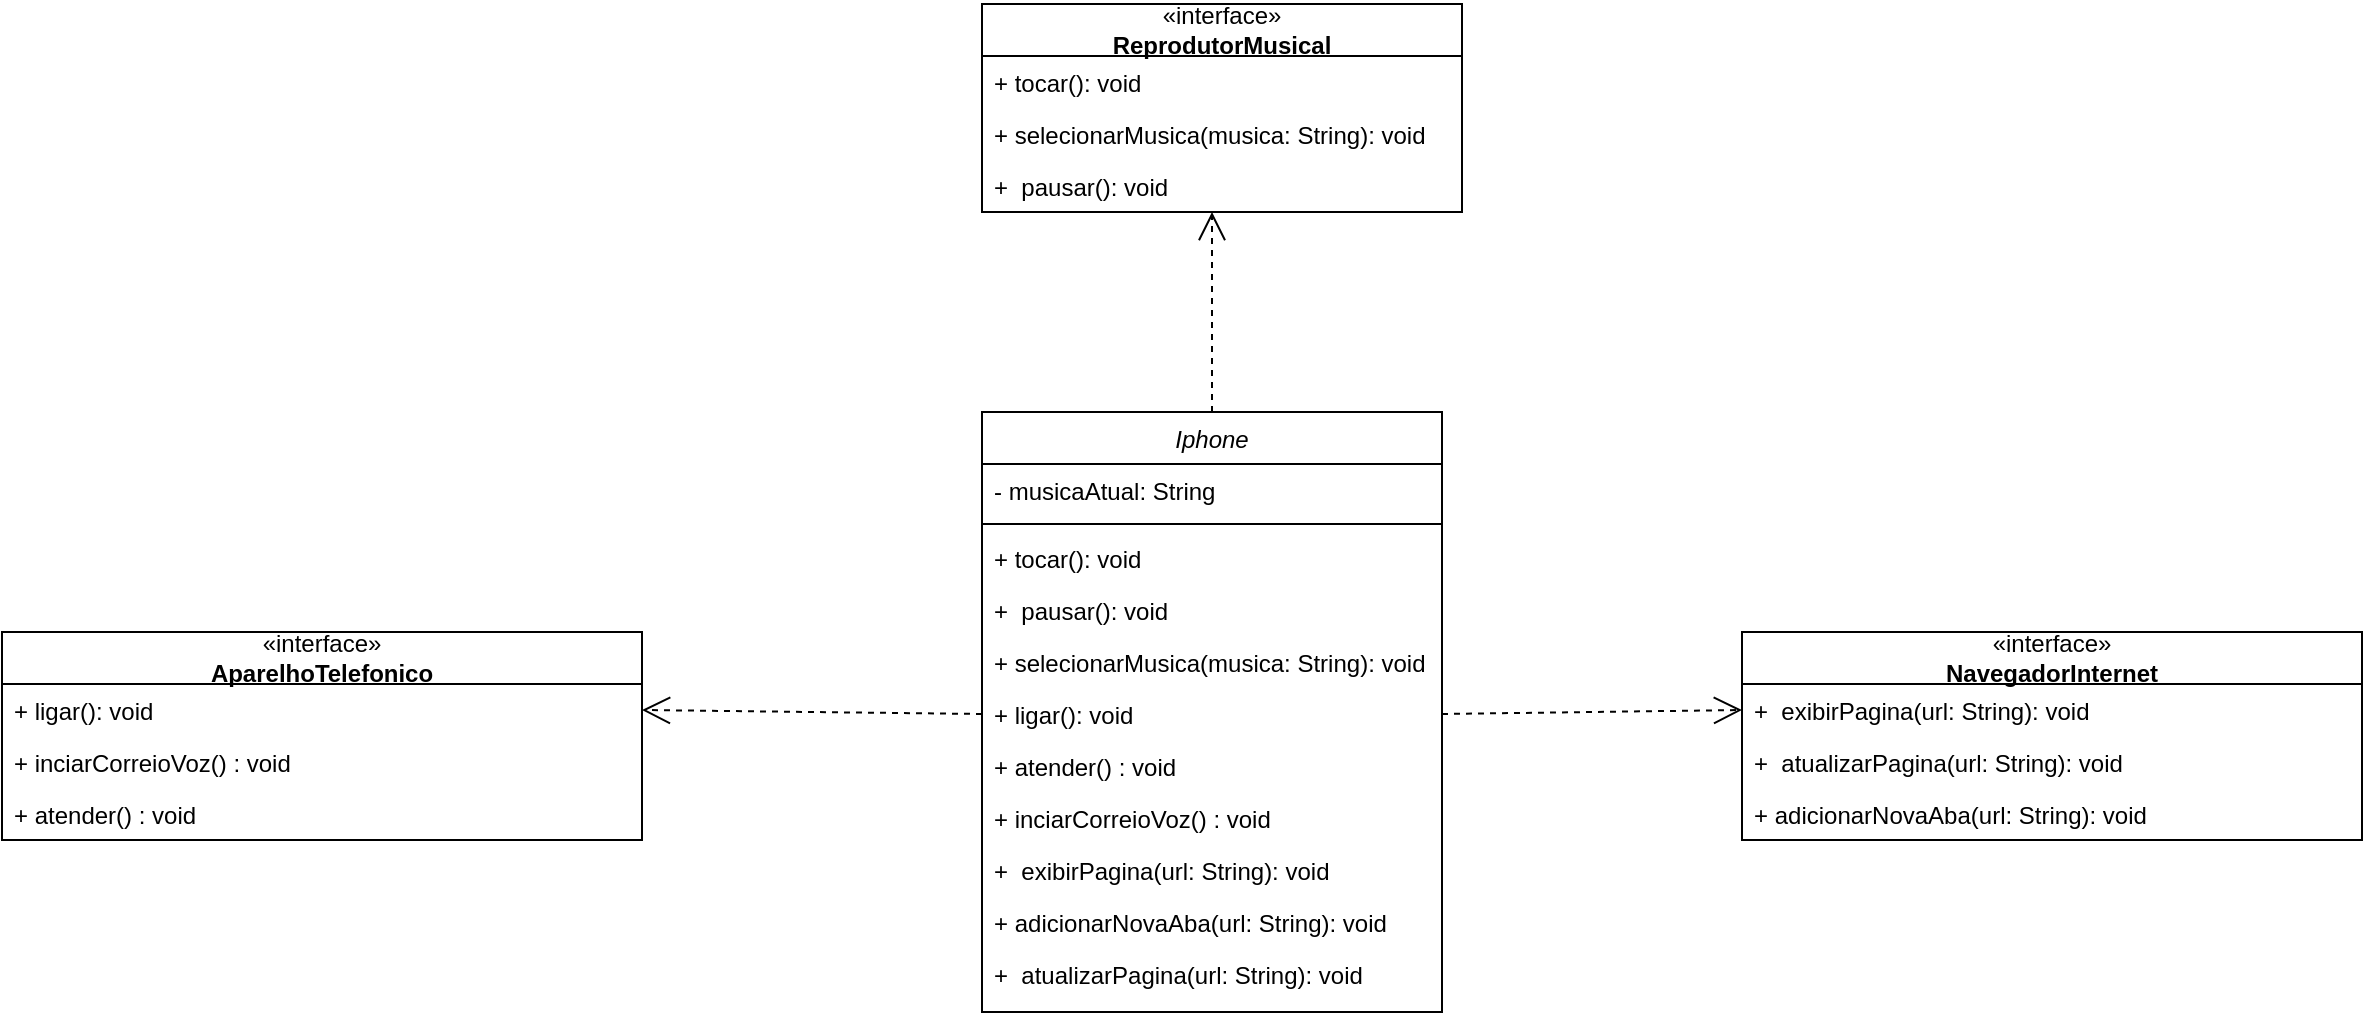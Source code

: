 <mxfile version="21.6.5" type="device">
  <diagram id="C5RBs43oDa-KdzZeNtuy" name="Page-1">
    <mxGraphModel dx="1717" dy="1497" grid="1" gridSize="10" guides="1" tooltips="1" connect="1" arrows="1" fold="1" page="1" pageScale="1" pageWidth="827" pageHeight="1169" math="0" shadow="0">
      <root>
        <mxCell id="WIyWlLk6GJQsqaUBKTNV-0" />
        <mxCell id="WIyWlLk6GJQsqaUBKTNV-1" parent="WIyWlLk6GJQsqaUBKTNV-0" />
        <mxCell id="zkfFHV4jXpPFQw0GAbJ--0" value="Iphone" style="swimlane;fontStyle=2;align=center;verticalAlign=top;childLayout=stackLayout;horizontal=1;startSize=26;horizontalStack=0;resizeParent=1;resizeLast=0;collapsible=1;marginBottom=0;rounded=0;shadow=0;strokeWidth=1;" parent="WIyWlLk6GJQsqaUBKTNV-1" vertex="1">
          <mxGeometry x="260" y="100" width="230" height="300" as="geometry">
            <mxRectangle x="230" y="140" width="160" height="26" as="alternateBounds" />
          </mxGeometry>
        </mxCell>
        <mxCell id="zkfFHV4jXpPFQw0GAbJ--1" value="- musicaAtual: String    " style="text;align=left;verticalAlign=top;spacingLeft=4;spacingRight=4;overflow=hidden;rotatable=0;points=[[0,0.5],[1,0.5]];portConstraint=eastwest;" parent="zkfFHV4jXpPFQw0GAbJ--0" vertex="1">
          <mxGeometry y="26" width="230" height="26" as="geometry" />
        </mxCell>
        <mxCell id="zkfFHV4jXpPFQw0GAbJ--4" value="" style="line;html=1;strokeWidth=1;align=left;verticalAlign=middle;spacingTop=-1;spacingLeft=3;spacingRight=3;rotatable=0;labelPosition=right;points=[];portConstraint=eastwest;" parent="zkfFHV4jXpPFQw0GAbJ--0" vertex="1">
          <mxGeometry y="52" width="230" height="8" as="geometry" />
        </mxCell>
        <mxCell id="zkfFHV4jXpPFQw0GAbJ--5" value="+ tocar(): void    " style="text;align=left;verticalAlign=top;spacingLeft=4;spacingRight=4;overflow=hidden;rotatable=0;points=[[0,0.5],[1,0.5]];portConstraint=eastwest;" parent="zkfFHV4jXpPFQw0GAbJ--0" vertex="1">
          <mxGeometry y="60" width="230" height="26" as="geometry" />
        </mxCell>
        <mxCell id="msOlOkOlHdrk3_1FL8oj-1" value="+  pausar(): void    " style="text;align=left;verticalAlign=top;spacingLeft=4;spacingRight=4;overflow=hidden;rotatable=0;points=[[0,0.5],[1,0.5]];portConstraint=eastwest;" vertex="1" parent="zkfFHV4jXpPFQw0GAbJ--0">
          <mxGeometry y="86" width="230" height="26" as="geometry" />
        </mxCell>
        <mxCell id="msOlOkOlHdrk3_1FL8oj-2" value="+ selecionarMusica(musica: String): void" style="text;align=left;verticalAlign=top;spacingLeft=4;spacingRight=4;overflow=hidden;rotatable=0;points=[[0,0.5],[1,0.5]];portConstraint=eastwest;" vertex="1" parent="zkfFHV4jXpPFQw0GAbJ--0">
          <mxGeometry y="112" width="230" height="26" as="geometry" />
        </mxCell>
        <mxCell id="msOlOkOlHdrk3_1FL8oj-3" value="+ ligar(): void&#xa;    " style="text;align=left;verticalAlign=top;spacingLeft=4;spacingRight=4;overflow=hidden;rotatable=0;points=[[0,0.5],[1,0.5]];portConstraint=eastwest;" vertex="1" parent="zkfFHV4jXpPFQw0GAbJ--0">
          <mxGeometry y="138" width="230" height="26" as="geometry" />
        </mxCell>
        <mxCell id="msOlOkOlHdrk3_1FL8oj-4" value="+ atender() : void&#xa;   " style="text;align=left;verticalAlign=top;spacingLeft=4;spacingRight=4;overflow=hidden;rotatable=0;points=[[0,0.5],[1,0.5]];portConstraint=eastwest;" vertex="1" parent="zkfFHV4jXpPFQw0GAbJ--0">
          <mxGeometry y="164" width="230" height="26" as="geometry" />
        </mxCell>
        <mxCell id="msOlOkOlHdrk3_1FL8oj-5" value="+ inciarCorreioVoz() : void&#xa;  " style="text;align=left;verticalAlign=top;spacingLeft=4;spacingRight=4;overflow=hidden;rotatable=0;points=[[0,0.5],[1,0.5]];portConstraint=eastwest;" vertex="1" parent="zkfFHV4jXpPFQw0GAbJ--0">
          <mxGeometry y="190" width="230" height="26" as="geometry" />
        </mxCell>
        <mxCell id="msOlOkOlHdrk3_1FL8oj-6" value="+  exibirPagina(url: String): void&#xa;    " style="text;align=left;verticalAlign=top;spacingLeft=4;spacingRight=4;overflow=hidden;rotatable=0;points=[[0,0.5],[1,0.5]];portConstraint=eastwest;" vertex="1" parent="zkfFHV4jXpPFQw0GAbJ--0">
          <mxGeometry y="216" width="230" height="26" as="geometry" />
        </mxCell>
        <mxCell id="msOlOkOlHdrk3_1FL8oj-7" value="+ adicionarNovaAba(url: String): void&#xa;    " style="text;align=left;verticalAlign=top;spacingLeft=4;spacingRight=4;overflow=hidden;rotatable=0;points=[[0,0.5],[1,0.5]];portConstraint=eastwest;" vertex="1" parent="zkfFHV4jXpPFQw0GAbJ--0">
          <mxGeometry y="242" width="230" height="26" as="geometry" />
        </mxCell>
        <mxCell id="msOlOkOlHdrk3_1FL8oj-8" value="+  atualizarPagina(url: String): void&#xa;    " style="text;align=left;verticalAlign=top;spacingLeft=4;spacingRight=4;overflow=hidden;rotatable=0;points=[[0,0.5],[1,0.5]];portConstraint=eastwest;" vertex="1" parent="zkfFHV4jXpPFQw0GAbJ--0">
          <mxGeometry y="268" width="230" height="26" as="geometry" />
        </mxCell>
        <mxCell id="msOlOkOlHdrk3_1FL8oj-14" value="«interface»&lt;br style=&quot;border-color: var(--border-color);&quot;&gt;&lt;b&gt;ReprodutorMusical&lt;/b&gt;" style="swimlane;fontStyle=0;childLayout=stackLayout;horizontal=1;startSize=26;fillColor=none;horizontalStack=0;resizeParent=1;resizeParentMax=0;resizeLast=0;collapsible=1;marginBottom=0;whiteSpace=wrap;html=1;" vertex="1" parent="WIyWlLk6GJQsqaUBKTNV-1">
          <mxGeometry x="260" y="-104" width="240" height="104" as="geometry" />
        </mxCell>
        <mxCell id="msOlOkOlHdrk3_1FL8oj-29" value="+ tocar(): void    " style="text;align=left;verticalAlign=top;spacingLeft=4;spacingRight=4;overflow=hidden;rotatable=0;points=[[0,0.5],[1,0.5]];portConstraint=eastwest;" vertex="1" parent="msOlOkOlHdrk3_1FL8oj-14">
          <mxGeometry y="26" width="240" height="26" as="geometry" />
        </mxCell>
        <mxCell id="msOlOkOlHdrk3_1FL8oj-31" value="+ selecionarMusica(musica: String): void" style="text;align=left;verticalAlign=top;spacingLeft=4;spacingRight=4;overflow=hidden;rotatable=0;points=[[0,0.5],[1,0.5]];portConstraint=eastwest;" vertex="1" parent="msOlOkOlHdrk3_1FL8oj-14">
          <mxGeometry y="52" width="240" height="26" as="geometry" />
        </mxCell>
        <mxCell id="msOlOkOlHdrk3_1FL8oj-30" value="+  pausar(): void    " style="text;align=left;verticalAlign=top;spacingLeft=4;spacingRight=4;overflow=hidden;rotatable=0;points=[[0,0.5],[1,0.5]];portConstraint=eastwest;" vertex="1" parent="msOlOkOlHdrk3_1FL8oj-14">
          <mxGeometry y="78" width="240" height="26" as="geometry" />
        </mxCell>
        <mxCell id="msOlOkOlHdrk3_1FL8oj-18" value="«interface»&lt;br style=&quot;border-color: var(--border-color);&quot;&gt;&lt;b&gt;AparelhoTelefonico&lt;/b&gt;" style="swimlane;fontStyle=0;childLayout=stackLayout;horizontal=1;startSize=26;fillColor=none;horizontalStack=0;resizeParent=1;resizeParentMax=0;resizeLast=0;collapsible=1;marginBottom=0;whiteSpace=wrap;html=1;" vertex="1" parent="WIyWlLk6GJQsqaUBKTNV-1">
          <mxGeometry x="-230" y="210" width="320" height="104" as="geometry" />
        </mxCell>
        <mxCell id="msOlOkOlHdrk3_1FL8oj-39" value="+ ligar(): void&#xa;    " style="text;align=left;verticalAlign=top;spacingLeft=4;spacingRight=4;overflow=hidden;rotatable=0;points=[[0,0.5],[1,0.5]];portConstraint=eastwest;" vertex="1" parent="msOlOkOlHdrk3_1FL8oj-18">
          <mxGeometry y="26" width="320" height="26" as="geometry" />
        </mxCell>
        <mxCell id="msOlOkOlHdrk3_1FL8oj-41" value="+ inciarCorreioVoz() : void&#xa;  " style="text;align=left;verticalAlign=top;spacingLeft=4;spacingRight=4;overflow=hidden;rotatable=0;points=[[0,0.5],[1,0.5]];portConstraint=eastwest;" vertex="1" parent="msOlOkOlHdrk3_1FL8oj-18">
          <mxGeometry y="52" width="320" height="26" as="geometry" />
        </mxCell>
        <mxCell id="msOlOkOlHdrk3_1FL8oj-40" value="+ atender() : void&#xa;   " style="text;align=left;verticalAlign=top;spacingLeft=4;spacingRight=4;overflow=hidden;rotatable=0;points=[[0,0.5],[1,0.5]];portConstraint=eastwest;" vertex="1" parent="msOlOkOlHdrk3_1FL8oj-18">
          <mxGeometry y="78" width="320" height="26" as="geometry" />
        </mxCell>
        <mxCell id="msOlOkOlHdrk3_1FL8oj-54" value="«interface»&lt;br&gt;&lt;b&gt;NavegadorInternet&lt;/b&gt;" style="swimlane;fontStyle=0;childLayout=stackLayout;horizontal=1;startSize=26;fillColor=none;horizontalStack=0;resizeParent=1;resizeParentMax=0;resizeLast=0;collapsible=1;marginBottom=0;whiteSpace=wrap;html=1;" vertex="1" parent="WIyWlLk6GJQsqaUBKTNV-1">
          <mxGeometry x="640" y="210" width="310" height="104" as="geometry" />
        </mxCell>
        <mxCell id="msOlOkOlHdrk3_1FL8oj-58" value="+  exibirPagina(url: String): void&#xa;    " style="text;align=left;verticalAlign=top;spacingLeft=4;spacingRight=4;overflow=hidden;rotatable=0;points=[[0,0.5],[1,0.5]];portConstraint=eastwest;" vertex="1" parent="msOlOkOlHdrk3_1FL8oj-54">
          <mxGeometry y="26" width="310" height="26" as="geometry" />
        </mxCell>
        <mxCell id="msOlOkOlHdrk3_1FL8oj-60" value="+  atualizarPagina(url: String): void&#xa;    " style="text;align=left;verticalAlign=top;spacingLeft=4;spacingRight=4;overflow=hidden;rotatable=0;points=[[0,0.5],[1,0.5]];portConstraint=eastwest;" vertex="1" parent="msOlOkOlHdrk3_1FL8oj-54">
          <mxGeometry y="52" width="310" height="26" as="geometry" />
        </mxCell>
        <mxCell id="msOlOkOlHdrk3_1FL8oj-59" value="+ adicionarNovaAba(url: String): void&#xa;    " style="text;align=left;verticalAlign=top;spacingLeft=4;spacingRight=4;overflow=hidden;rotatable=0;points=[[0,0.5],[1,0.5]];portConstraint=eastwest;" vertex="1" parent="msOlOkOlHdrk3_1FL8oj-54">
          <mxGeometry y="78" width="310" height="26" as="geometry" />
        </mxCell>
        <mxCell id="msOlOkOlHdrk3_1FL8oj-61" value="" style="endArrow=open;endSize=12;dashed=1;html=1;rounded=0;exitX=0.5;exitY=0;exitDx=0;exitDy=0;" edge="1" parent="WIyWlLk6GJQsqaUBKTNV-1" source="zkfFHV4jXpPFQw0GAbJ--0">
          <mxGeometry x="0.2" y="-95" width="160" relative="1" as="geometry">
            <mxPoint x="490" y="50" as="sourcePoint" />
            <mxPoint x="375" as="targetPoint" />
            <mxPoint as="offset" />
          </mxGeometry>
        </mxCell>
        <mxCell id="msOlOkOlHdrk3_1FL8oj-63" value="" style="endArrow=open;endSize=12;dashed=1;html=1;rounded=0;exitX=0;exitY=0.5;exitDx=0;exitDy=0;entryX=1;entryY=0.5;entryDx=0;entryDy=0;" edge="1" parent="WIyWlLk6GJQsqaUBKTNV-1" source="msOlOkOlHdrk3_1FL8oj-3" target="msOlOkOlHdrk3_1FL8oj-39">
          <mxGeometry x="-0.049" y="-70" width="160" relative="1" as="geometry">
            <mxPoint x="480" y="314" as="sourcePoint" />
            <mxPoint x="680" y="308" as="targetPoint" />
            <mxPoint as="offset" />
          </mxGeometry>
        </mxCell>
        <mxCell id="msOlOkOlHdrk3_1FL8oj-64" value="" style="endArrow=open;endSize=12;dashed=1;html=1;rounded=0;exitX=1;exitY=0.5;exitDx=0;exitDy=0;entryX=0;entryY=0.5;entryDx=0;entryDy=0;" edge="1" parent="WIyWlLk6GJQsqaUBKTNV-1" source="msOlOkOlHdrk3_1FL8oj-3" target="msOlOkOlHdrk3_1FL8oj-58">
          <mxGeometry x="-0.058" y="50" width="160" relative="1" as="geometry">
            <mxPoint x="510" y="271" as="sourcePoint" />
            <mxPoint x="710" y="265" as="targetPoint" />
            <mxPoint as="offset" />
          </mxGeometry>
        </mxCell>
      </root>
    </mxGraphModel>
  </diagram>
</mxfile>
